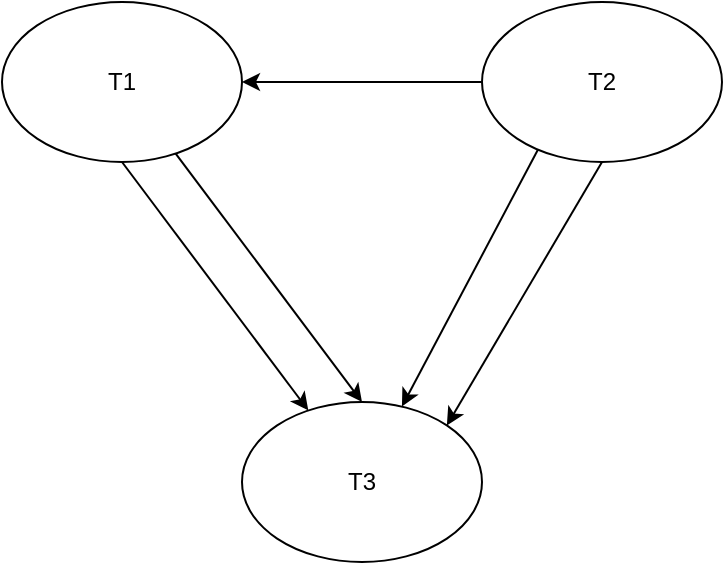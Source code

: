 <mxfile version="14.4.8" type="device"><diagram id="erz_FKBfMz20h7kB0yCr" name="Page-1"><mxGraphModel dx="460" dy="378" grid="1" gridSize="10" guides="1" tooltips="1" connect="1" arrows="1" fold="1" page="1" pageScale="1" pageWidth="850" pageHeight="1100" math="0" shadow="0"><root><mxCell id="0"/><mxCell id="1" parent="0"/><mxCell id="VIlGd07vorU8NJzzCNB--14" style="edgeStyle=none;rounded=0;orthogonalLoop=1;jettySize=auto;html=1;exitX=0.5;exitY=1;exitDx=0;exitDy=0;" edge="1" parent="1" source="VIlGd07vorU8NJzzCNB--1" target="VIlGd07vorU8NJzzCNB--3"><mxGeometry relative="1" as="geometry"/></mxCell><mxCell id="VIlGd07vorU8NJzzCNB--16" style="edgeStyle=none;rounded=0;orthogonalLoop=1;jettySize=auto;html=1;entryX=0.5;entryY=0;entryDx=0;entryDy=0;" edge="1" parent="1" source="VIlGd07vorU8NJzzCNB--1" target="VIlGd07vorU8NJzzCNB--3"><mxGeometry relative="1" as="geometry"/></mxCell><mxCell id="VIlGd07vorU8NJzzCNB--1" value="" style="ellipse;whiteSpace=wrap;html=1;" vertex="1" parent="1"><mxGeometry x="80" y="80" width="120" height="80" as="geometry"/></mxCell><mxCell id="VIlGd07vorU8NJzzCNB--12" style="rounded=0;orthogonalLoop=1;jettySize=auto;html=1;exitX=0.5;exitY=1;exitDx=0;exitDy=0;entryX=1;entryY=0;entryDx=0;entryDy=0;elbow=vertical;" edge="1" parent="1" source="VIlGd07vorU8NJzzCNB--2" target="VIlGd07vorU8NJzzCNB--3"><mxGeometry relative="1" as="geometry"/></mxCell><mxCell id="VIlGd07vorU8NJzzCNB--13" style="edgeStyle=none;rounded=0;orthogonalLoop=1;jettySize=auto;html=1;exitX=0;exitY=0.5;exitDx=0;exitDy=0;entryX=1;entryY=0.5;entryDx=0;entryDy=0;" edge="1" parent="1" source="VIlGd07vorU8NJzzCNB--2" target="VIlGd07vorU8NJzzCNB--1"><mxGeometry relative="1" as="geometry"/></mxCell><mxCell id="VIlGd07vorU8NJzzCNB--17" style="edgeStyle=none;rounded=0;orthogonalLoop=1;jettySize=auto;html=1;" edge="1" parent="1" target="VIlGd07vorU8NJzzCNB--3"><mxGeometry relative="1" as="geometry"><mxPoint x="350" y="150" as="sourcePoint"/></mxGeometry></mxCell><mxCell id="VIlGd07vorU8NJzzCNB--2" value="" style="ellipse;whiteSpace=wrap;html=1;" vertex="1" parent="1"><mxGeometry x="320" y="80" width="120" height="80" as="geometry"/></mxCell><mxCell id="VIlGd07vorU8NJzzCNB--3" value="" style="ellipse;whiteSpace=wrap;html=1;" vertex="1" parent="1"><mxGeometry x="200" y="280" width="120" height="80" as="geometry"/></mxCell><mxCell id="VIlGd07vorU8NJzzCNB--4" value="T3" style="text;html=1;strokeColor=none;fillColor=none;align=center;verticalAlign=middle;whiteSpace=wrap;rounded=0;" vertex="1" parent="1"><mxGeometry x="240" y="310" width="40" height="20" as="geometry"/></mxCell><mxCell id="VIlGd07vorU8NJzzCNB--5" value="T2" style="text;html=1;strokeColor=none;fillColor=none;align=center;verticalAlign=middle;whiteSpace=wrap;rounded=0;" vertex="1" parent="1"><mxGeometry x="360" y="110" width="40" height="20" as="geometry"/></mxCell><mxCell id="VIlGd07vorU8NJzzCNB--6" value="T1" style="text;html=1;strokeColor=none;fillColor=none;align=center;verticalAlign=middle;whiteSpace=wrap;rounded=0;" vertex="1" parent="1"><mxGeometry x="120" y="110" width="40" height="20" as="geometry"/></mxCell></root></mxGraphModel></diagram></mxfile>